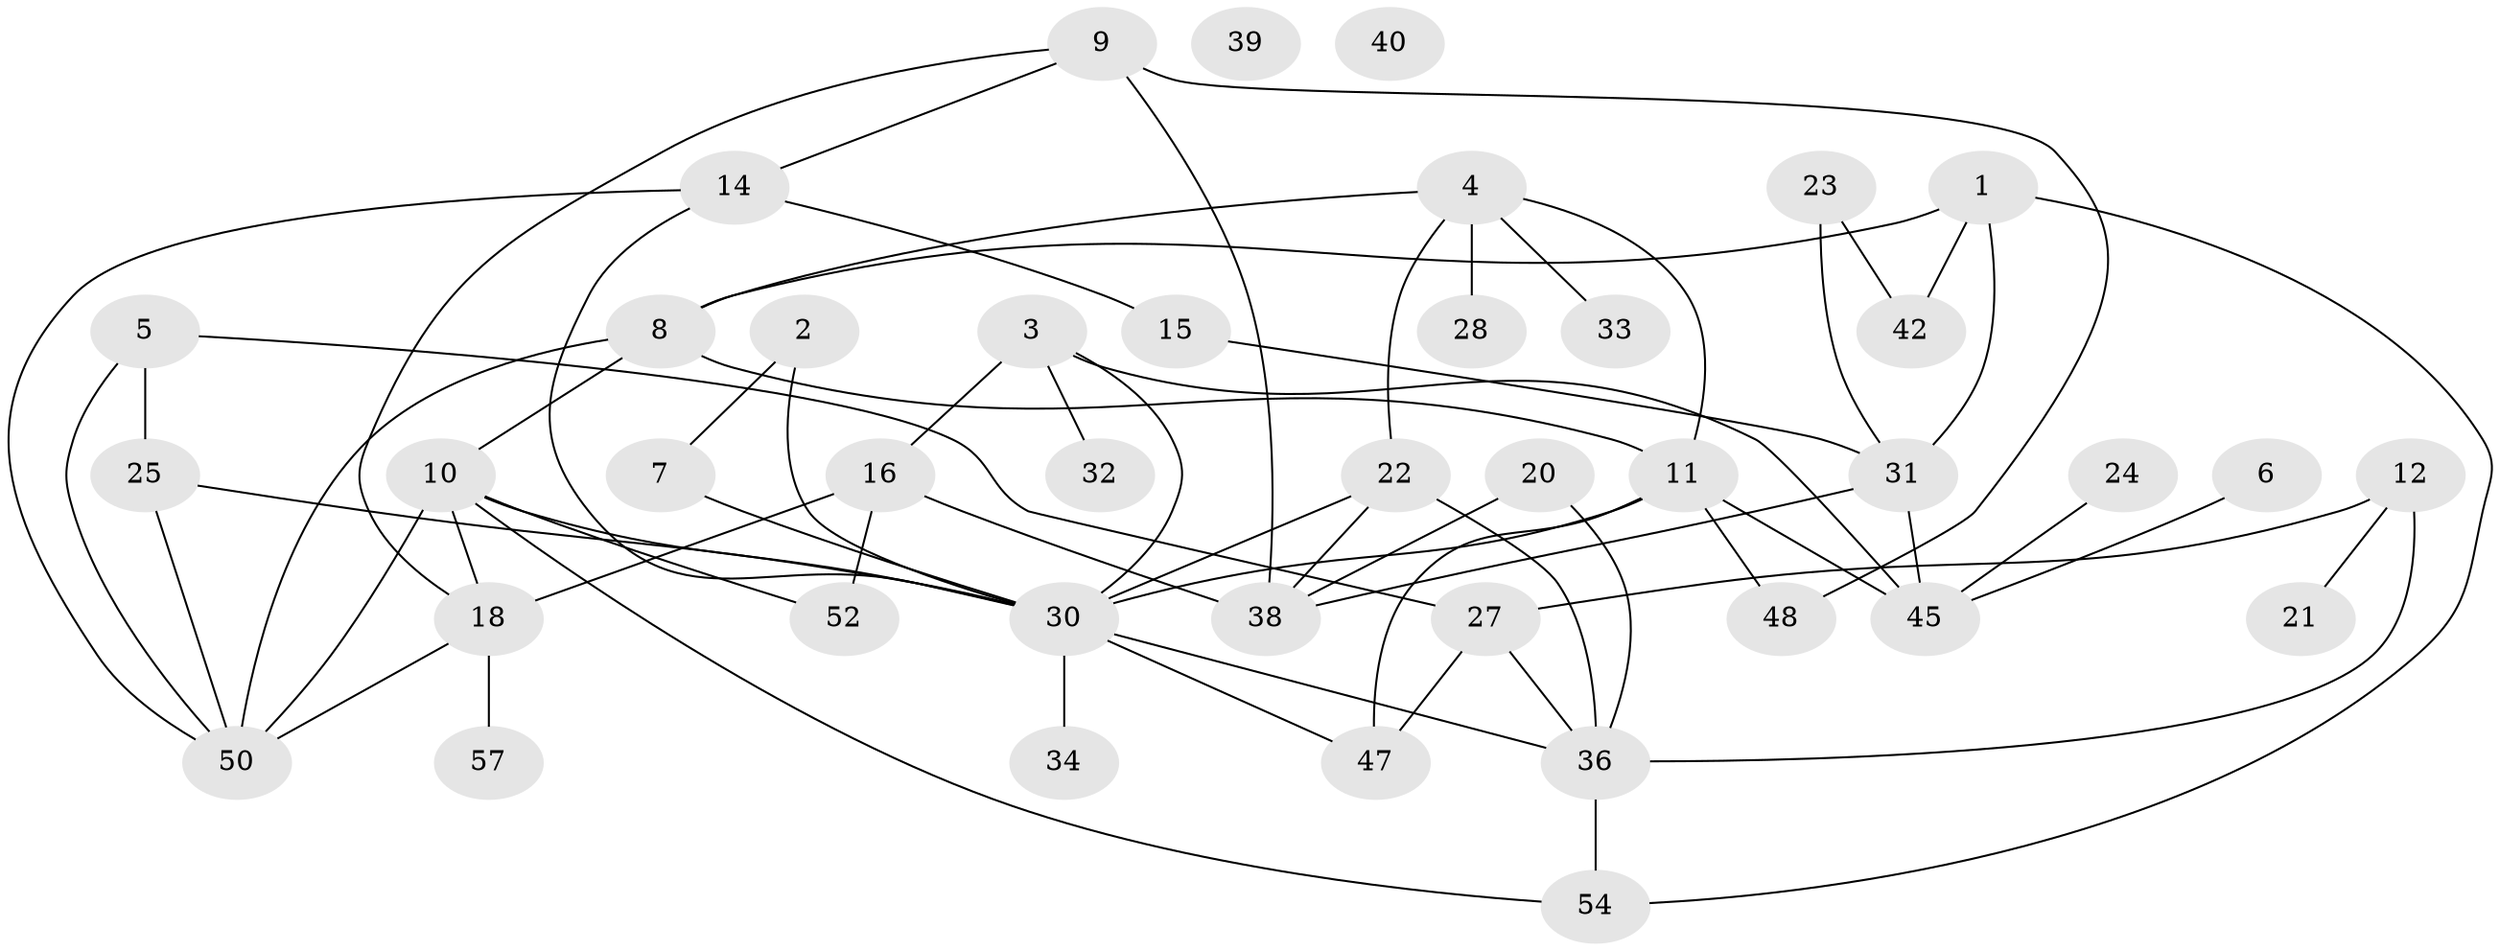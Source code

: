 // Generated by graph-tools (version 1.1) at 2025/23/03/03/25 07:23:27]
// undirected, 41 vertices, 66 edges
graph export_dot {
graph [start="1"]
  node [color=gray90,style=filled];
  1 [super="+58"];
  2;
  3 [super="+13"];
  4 [super="+26"];
  5;
  6;
  7;
  8 [super="+29"];
  9 [super="+35"];
  10 [super="+56"];
  11 [super="+44"];
  12 [super="+43"];
  14 [super="+17"];
  15;
  16;
  18 [super="+19"];
  20;
  21;
  22;
  23 [super="+53"];
  24;
  25;
  27 [super="+59"];
  28;
  30 [super="+41"];
  31 [super="+37"];
  32;
  33;
  34;
  36 [super="+49"];
  38 [super="+46"];
  39;
  40;
  42;
  45 [super="+51"];
  47;
  48;
  50 [super="+55"];
  52;
  54;
  57;
  1 -- 31;
  1 -- 42;
  1 -- 54;
  1 -- 8;
  2 -- 7;
  2 -- 30;
  3 -- 16;
  3 -- 30;
  3 -- 32;
  3 -- 45;
  4 -- 8;
  4 -- 33;
  4 -- 22;
  4 -- 11;
  4 -- 28;
  5 -- 25;
  5 -- 50;
  5 -- 27;
  6 -- 45;
  7 -- 30;
  8 -- 11;
  8 -- 50;
  8 -- 10;
  9 -- 48;
  9 -- 18;
  9 -- 38;
  9 -- 14;
  10 -- 30;
  10 -- 54;
  10 -- 50;
  10 -- 18 [weight=2];
  10 -- 52;
  11 -- 48;
  11 -- 45;
  11 -- 30;
  11 -- 47;
  12 -- 21;
  12 -- 27;
  12 -- 36;
  14 -- 50;
  14 -- 30;
  14 -- 15;
  15 -- 31;
  16 -- 18;
  16 -- 52;
  16 -- 38;
  18 -- 57;
  18 -- 50;
  20 -- 36;
  20 -- 38;
  22 -- 30;
  22 -- 38;
  22 -- 36;
  23 -- 31;
  23 -- 42;
  24 -- 45;
  25 -- 30;
  25 -- 50;
  27 -- 47;
  27 -- 36;
  30 -- 34;
  30 -- 36;
  30 -- 47;
  31 -- 38;
  31 -- 45;
  36 -- 54;
}
